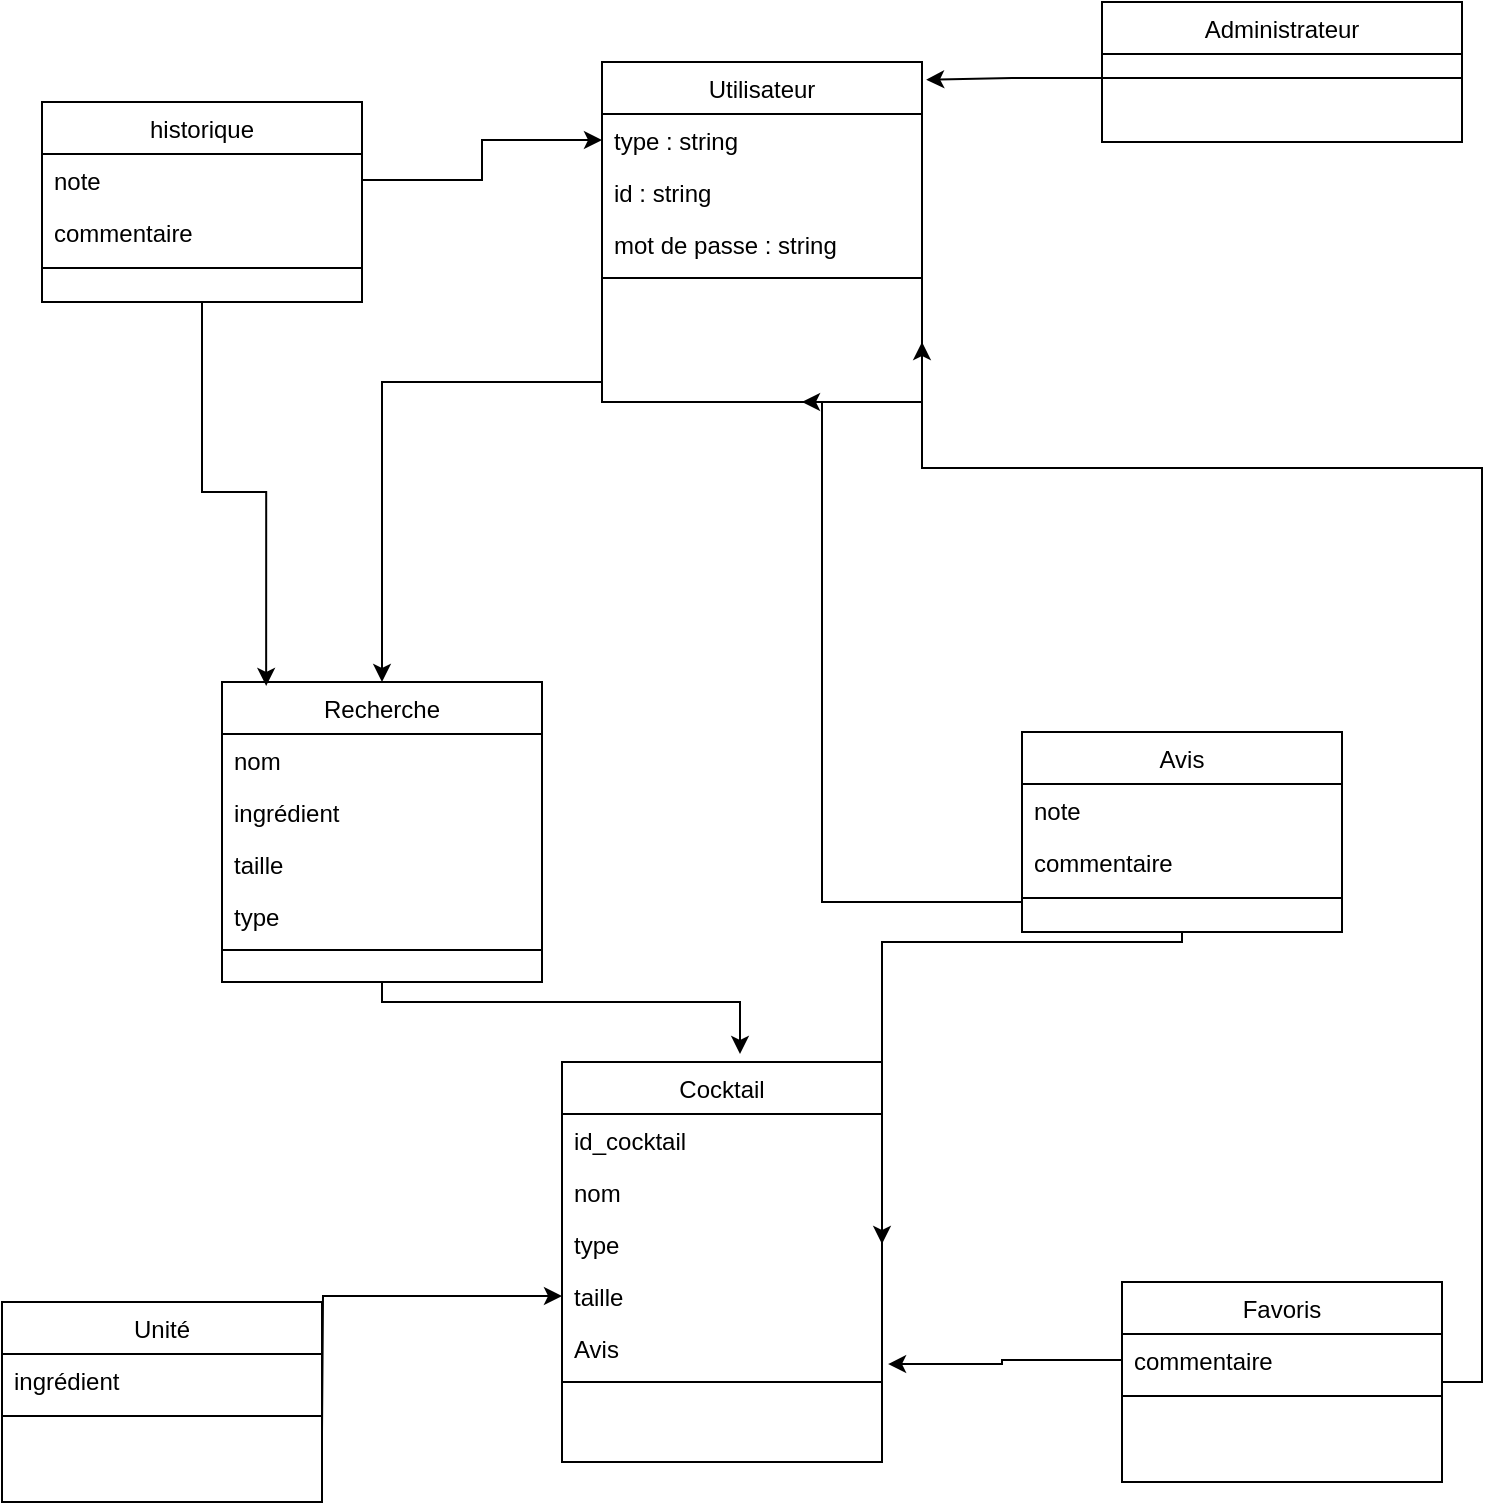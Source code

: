<mxfile version="13.7.5" type="github">
  <diagram id="C5RBs43oDa-KdzZeNtuy" name="Page-1">
    <mxGraphModel dx="1422" dy="790" grid="1" gridSize="10" guides="1" tooltips="1" connect="1" arrows="1" fold="1" page="1" pageScale="1" pageWidth="827" pageHeight="1169" math="0" shadow="0">
      <root>
        <mxCell id="WIyWlLk6GJQsqaUBKTNV-0" />
        <mxCell id="WIyWlLk6GJQsqaUBKTNV-1" parent="WIyWlLk6GJQsqaUBKTNV-0" />
        <mxCell id="9QgLQ_4v5dFS6lOOKzKs-31" style="edgeStyle=orthogonalEdgeStyle;rounded=0;orthogonalLoop=1;jettySize=auto;html=1;" edge="1" parent="WIyWlLk6GJQsqaUBKTNV-1" source="zkfFHV4jXpPFQw0GAbJ--6" target="9QgLQ_4v5dFS6lOOKzKs-23">
          <mxGeometry relative="1" as="geometry">
            <Array as="points">
              <mxPoint x="260" y="320" />
            </Array>
          </mxGeometry>
        </mxCell>
        <mxCell id="zkfFHV4jXpPFQw0GAbJ--6" value="Utilisateur" style="swimlane;fontStyle=0;align=center;verticalAlign=top;childLayout=stackLayout;horizontal=1;startSize=26;horizontalStack=0;resizeParent=1;resizeLast=0;collapsible=1;marginBottom=0;rounded=0;shadow=0;strokeWidth=1;" parent="WIyWlLk6GJQsqaUBKTNV-1" vertex="1">
          <mxGeometry x="370" y="160" width="160" height="170" as="geometry">
            <mxRectangle x="130" y="380" width="160" height="26" as="alternateBounds" />
          </mxGeometry>
        </mxCell>
        <mxCell id="zkfFHV4jXpPFQw0GAbJ--7" value="type : string" style="text;align=left;verticalAlign=top;spacingLeft=4;spacingRight=4;overflow=hidden;rotatable=0;points=[[0,0.5],[1,0.5]];portConstraint=eastwest;" parent="zkfFHV4jXpPFQw0GAbJ--6" vertex="1">
          <mxGeometry y="26" width="160" height="26" as="geometry" />
        </mxCell>
        <mxCell id="zkfFHV4jXpPFQw0GAbJ--8" value="id : string" style="text;align=left;verticalAlign=top;spacingLeft=4;spacingRight=4;overflow=hidden;rotatable=0;points=[[0,0.5],[1,0.5]];portConstraint=eastwest;rounded=0;shadow=0;html=0;" parent="zkfFHV4jXpPFQw0GAbJ--6" vertex="1">
          <mxGeometry y="52" width="160" height="26" as="geometry" />
        </mxCell>
        <mxCell id="9QgLQ_4v5dFS6lOOKzKs-60" value="mot de passe : string" style="text;align=left;verticalAlign=top;spacingLeft=4;spacingRight=4;overflow=hidden;rotatable=0;points=[[0,0.5],[1,0.5]];portConstraint=eastwest;rounded=0;shadow=0;html=0;" vertex="1" parent="zkfFHV4jXpPFQw0GAbJ--6">
          <mxGeometry y="78" width="160" height="26" as="geometry" />
        </mxCell>
        <mxCell id="zkfFHV4jXpPFQw0GAbJ--9" value="" style="line;html=1;strokeWidth=1;align=left;verticalAlign=middle;spacingTop=-1;spacingLeft=3;spacingRight=3;rotatable=0;labelPosition=right;points=[];portConstraint=eastwest;" parent="zkfFHV4jXpPFQw0GAbJ--6" vertex="1">
          <mxGeometry y="104" width="160" height="8" as="geometry" />
        </mxCell>
        <mxCell id="9QgLQ_4v5dFS6lOOKzKs-40" style="edgeStyle=orthogonalEdgeStyle;rounded=0;orthogonalLoop=1;jettySize=auto;html=1;exitX=0.5;exitY=1;exitDx=0;exitDy=0;" edge="1" parent="WIyWlLk6GJQsqaUBKTNV-1" source="9QgLQ_4v5dFS6lOOKzKs-23">
          <mxGeometry relative="1" as="geometry">
            <mxPoint x="439" y="656" as="targetPoint" />
            <Array as="points">
              <mxPoint x="260" y="630" />
              <mxPoint x="439" y="630" />
            </Array>
          </mxGeometry>
        </mxCell>
        <mxCell id="9QgLQ_4v5dFS6lOOKzKs-32" value="Cocktail" style="swimlane;fontStyle=0;align=center;verticalAlign=top;childLayout=stackLayout;horizontal=1;startSize=26;horizontalStack=0;resizeParent=1;resizeLast=0;collapsible=1;marginBottom=0;rounded=0;shadow=0;strokeWidth=1;" vertex="1" parent="WIyWlLk6GJQsqaUBKTNV-1">
          <mxGeometry x="350" y="660" width="160" height="200" as="geometry">
            <mxRectangle x="130" y="380" width="160" height="26" as="alternateBounds" />
          </mxGeometry>
        </mxCell>
        <mxCell id="9QgLQ_4v5dFS6lOOKzKs-33" value="id_cocktail" style="text;align=left;verticalAlign=top;spacingLeft=4;spacingRight=4;overflow=hidden;rotatable=0;points=[[0,0.5],[1,0.5]];portConstraint=eastwest;" vertex="1" parent="9QgLQ_4v5dFS6lOOKzKs-32">
          <mxGeometry y="26" width="160" height="26" as="geometry" />
        </mxCell>
        <mxCell id="9QgLQ_4v5dFS6lOOKzKs-37" value="nom" style="text;align=left;verticalAlign=top;spacingLeft=4;spacingRight=4;overflow=hidden;rotatable=0;points=[[0,0.5],[1,0.5]];portConstraint=eastwest;fontStyle=0" vertex="1" parent="9QgLQ_4v5dFS6lOOKzKs-32">
          <mxGeometry y="52" width="160" height="26" as="geometry" />
        </mxCell>
        <mxCell id="9QgLQ_4v5dFS6lOOKzKs-38" value="type" style="text;align=left;verticalAlign=top;spacingLeft=4;spacingRight=4;overflow=hidden;rotatable=0;points=[[0,0.5],[1,0.5]];portConstraint=eastwest;fontStyle=0" vertex="1" parent="9QgLQ_4v5dFS6lOOKzKs-32">
          <mxGeometry y="78" width="160" height="26" as="geometry" />
        </mxCell>
        <mxCell id="9QgLQ_4v5dFS6lOOKzKs-36" value="taille" style="text;align=left;verticalAlign=top;spacingLeft=4;spacingRight=4;overflow=hidden;rotatable=0;points=[[0,0.5],[1,0.5]];portConstraint=eastwest;" vertex="1" parent="9QgLQ_4v5dFS6lOOKzKs-32">
          <mxGeometry y="104" width="160" height="26" as="geometry" />
        </mxCell>
        <mxCell id="9QgLQ_4v5dFS6lOOKzKs-56" value="Avis" style="text;align=left;verticalAlign=top;spacingLeft=4;spacingRight=4;overflow=hidden;rotatable=0;points=[[0,0.5],[1,0.5]];portConstraint=eastwest;" vertex="1" parent="9QgLQ_4v5dFS6lOOKzKs-32">
          <mxGeometry y="130" width="160" height="26" as="geometry" />
        </mxCell>
        <mxCell id="9QgLQ_4v5dFS6lOOKzKs-35" value="" style="line;html=1;strokeWidth=1;align=left;verticalAlign=middle;spacingTop=-1;spacingLeft=3;spacingRight=3;rotatable=0;labelPosition=right;points=[];portConstraint=eastwest;" vertex="1" parent="9QgLQ_4v5dFS6lOOKzKs-32">
          <mxGeometry y="156" width="160" height="8" as="geometry" />
        </mxCell>
        <mxCell id="9QgLQ_4v5dFS6lOOKzKs-49" style="edgeStyle=orthogonalEdgeStyle;rounded=0;orthogonalLoop=1;jettySize=auto;html=1;entryX=1;entryY=0.5;entryDx=0;entryDy=0;" edge="1" parent="WIyWlLk6GJQsqaUBKTNV-1" source="9QgLQ_4v5dFS6lOOKzKs-43">
          <mxGeometry relative="1" as="geometry">
            <mxPoint x="510" y="751" as="targetPoint" />
            <Array as="points">
              <mxPoint x="660" y="600" />
              <mxPoint x="510" y="600" />
            </Array>
          </mxGeometry>
        </mxCell>
        <mxCell id="9QgLQ_4v5dFS6lOOKzKs-62" style="edgeStyle=orthogonalEdgeStyle;rounded=0;orthogonalLoop=1;jettySize=auto;html=1;" edge="1" parent="WIyWlLk6GJQsqaUBKTNV-1" source="9QgLQ_4v5dFS6lOOKzKs-43">
          <mxGeometry relative="1" as="geometry">
            <mxPoint x="470" y="330" as="targetPoint" />
            <Array as="points">
              <mxPoint x="480" y="580" />
              <mxPoint x="480" y="330" />
            </Array>
          </mxGeometry>
        </mxCell>
        <mxCell id="9QgLQ_4v5dFS6lOOKzKs-23" value="Recherche" style="swimlane;fontStyle=0;align=center;verticalAlign=top;childLayout=stackLayout;horizontal=1;startSize=26;horizontalStack=0;resizeParent=1;resizeLast=0;collapsible=1;marginBottom=0;rounded=0;shadow=0;strokeWidth=1;" vertex="1" parent="WIyWlLk6GJQsqaUBKTNV-1">
          <mxGeometry x="180" y="470" width="160" height="150" as="geometry">
            <mxRectangle x="130" y="380" width="160" height="26" as="alternateBounds" />
          </mxGeometry>
        </mxCell>
        <mxCell id="9QgLQ_4v5dFS6lOOKzKs-24" value="nom" style="text;align=left;verticalAlign=top;spacingLeft=4;spacingRight=4;overflow=hidden;rotatable=0;points=[[0,0.5],[1,0.5]];portConstraint=eastwest;" vertex="1" parent="9QgLQ_4v5dFS6lOOKzKs-23">
          <mxGeometry y="26" width="160" height="26" as="geometry" />
        </mxCell>
        <mxCell id="9QgLQ_4v5dFS6lOOKzKs-25" value="ingrédient" style="text;align=left;verticalAlign=top;spacingLeft=4;spacingRight=4;overflow=hidden;rotatable=0;points=[[0,0.5],[1,0.5]];portConstraint=eastwest;rounded=0;shadow=0;html=0;" vertex="1" parent="9QgLQ_4v5dFS6lOOKzKs-23">
          <mxGeometry y="52" width="160" height="26" as="geometry" />
        </mxCell>
        <mxCell id="9QgLQ_4v5dFS6lOOKzKs-27" value="taille" style="text;align=left;verticalAlign=top;spacingLeft=4;spacingRight=4;overflow=hidden;rotatable=0;points=[[0,0.5],[1,0.5]];portConstraint=eastwest;" vertex="1" parent="9QgLQ_4v5dFS6lOOKzKs-23">
          <mxGeometry y="78" width="160" height="26" as="geometry" />
        </mxCell>
        <mxCell id="9QgLQ_4v5dFS6lOOKzKs-61" value="type" style="text;align=left;verticalAlign=top;spacingLeft=4;spacingRight=4;overflow=hidden;rotatable=0;points=[[0,0.5],[1,0.5]];portConstraint=eastwest;" vertex="1" parent="9QgLQ_4v5dFS6lOOKzKs-23">
          <mxGeometry y="104" width="160" height="26" as="geometry" />
        </mxCell>
        <mxCell id="9QgLQ_4v5dFS6lOOKzKs-26" value="" style="line;html=1;strokeWidth=1;align=left;verticalAlign=middle;spacingTop=-1;spacingLeft=3;spacingRight=3;rotatable=0;labelPosition=right;points=[];portConstraint=eastwest;" vertex="1" parent="9QgLQ_4v5dFS6lOOKzKs-23">
          <mxGeometry y="130" width="160" height="8" as="geometry" />
        </mxCell>
        <mxCell id="9QgLQ_4v5dFS6lOOKzKs-76" style="edgeStyle=orthogonalEdgeStyle;rounded=0;orthogonalLoop=1;jettySize=auto;html=1;entryX=0.138;entryY=0.013;entryDx=0;entryDy=0;entryPerimeter=0;" edge="1" parent="WIyWlLk6GJQsqaUBKTNV-1" source="9QgLQ_4v5dFS6lOOKzKs-63" target="9QgLQ_4v5dFS6lOOKzKs-23">
          <mxGeometry relative="1" as="geometry" />
        </mxCell>
        <mxCell id="9QgLQ_4v5dFS6lOOKzKs-63" value="historique" style="swimlane;fontStyle=0;align=center;verticalAlign=top;childLayout=stackLayout;horizontal=1;startSize=26;horizontalStack=0;resizeParent=1;resizeLast=0;collapsible=1;marginBottom=0;rounded=0;shadow=0;strokeWidth=1;" vertex="1" parent="WIyWlLk6GJQsqaUBKTNV-1">
          <mxGeometry x="90" y="180" width="160" height="100" as="geometry">
            <mxRectangle x="130" y="380" width="160" height="26" as="alternateBounds" />
          </mxGeometry>
        </mxCell>
        <mxCell id="9QgLQ_4v5dFS6lOOKzKs-64" value="note" style="text;align=left;verticalAlign=top;spacingLeft=4;spacingRight=4;overflow=hidden;rotatable=0;points=[[0,0.5],[1,0.5]];portConstraint=eastwest;rounded=0;shadow=0;html=0;" vertex="1" parent="9QgLQ_4v5dFS6lOOKzKs-63">
          <mxGeometry y="26" width="160" height="26" as="geometry" />
        </mxCell>
        <mxCell id="9QgLQ_4v5dFS6lOOKzKs-65" value="commentaire" style="text;align=left;verticalAlign=top;spacingLeft=4;spacingRight=4;overflow=hidden;rotatable=0;points=[[0,0.5],[1,0.5]];portConstraint=eastwest;" vertex="1" parent="9QgLQ_4v5dFS6lOOKzKs-63">
          <mxGeometry y="52" width="160" height="26" as="geometry" />
        </mxCell>
        <mxCell id="9QgLQ_4v5dFS6lOOKzKs-66" value="" style="line;html=1;strokeWidth=1;align=left;verticalAlign=middle;spacingTop=-1;spacingLeft=3;spacingRight=3;rotatable=0;labelPosition=right;points=[];portConstraint=eastwest;" vertex="1" parent="9QgLQ_4v5dFS6lOOKzKs-63">
          <mxGeometry y="78" width="160" height="10" as="geometry" />
        </mxCell>
        <mxCell id="9QgLQ_4v5dFS6lOOKzKs-77" style="edgeStyle=orthogonalEdgeStyle;rounded=0;orthogonalLoop=1;jettySize=auto;html=1;" edge="1" parent="WIyWlLk6GJQsqaUBKTNV-1" source="9QgLQ_4v5dFS6lOOKzKs-67">
          <mxGeometry relative="1" as="geometry">
            <mxPoint x="530" y="300" as="targetPoint" />
            <Array as="points">
              <mxPoint x="810" y="820" />
              <mxPoint x="810" y="363" />
            </Array>
          </mxGeometry>
        </mxCell>
        <mxCell id="9QgLQ_4v5dFS6lOOKzKs-67" value="Favoris" style="swimlane;fontStyle=0;align=center;verticalAlign=top;childLayout=stackLayout;horizontal=1;startSize=26;horizontalStack=0;resizeParent=1;resizeLast=0;collapsible=1;marginBottom=0;rounded=0;shadow=0;strokeWidth=1;" vertex="1" parent="WIyWlLk6GJQsqaUBKTNV-1">
          <mxGeometry x="630" y="770" width="160" height="100" as="geometry">
            <mxRectangle x="130" y="380" width="160" height="26" as="alternateBounds" />
          </mxGeometry>
        </mxCell>
        <mxCell id="9QgLQ_4v5dFS6lOOKzKs-69" value="commentaire" style="text;align=left;verticalAlign=top;spacingLeft=4;spacingRight=4;overflow=hidden;rotatable=0;points=[[0,0.5],[1,0.5]];portConstraint=eastwest;" vertex="1" parent="9QgLQ_4v5dFS6lOOKzKs-67">
          <mxGeometry y="26" width="160" height="26" as="geometry" />
        </mxCell>
        <mxCell id="9QgLQ_4v5dFS6lOOKzKs-70" value="" style="line;html=1;strokeWidth=1;align=left;verticalAlign=middle;spacingTop=-1;spacingLeft=3;spacingRight=3;rotatable=0;labelPosition=right;points=[];portConstraint=eastwest;" vertex="1" parent="9QgLQ_4v5dFS6lOOKzKs-67">
          <mxGeometry y="52" width="160" height="10" as="geometry" />
        </mxCell>
        <mxCell id="9QgLQ_4v5dFS6lOOKzKs-71" value="Unité" style="swimlane;fontStyle=0;align=center;verticalAlign=top;childLayout=stackLayout;horizontal=1;startSize=26;horizontalStack=0;resizeParent=1;resizeLast=0;collapsible=1;marginBottom=0;rounded=0;shadow=0;strokeWidth=1;" vertex="1" parent="WIyWlLk6GJQsqaUBKTNV-1">
          <mxGeometry x="70" y="780" width="160" height="100" as="geometry">
            <mxRectangle x="130" y="380" width="160" height="26" as="alternateBounds" />
          </mxGeometry>
        </mxCell>
        <mxCell id="9QgLQ_4v5dFS6lOOKzKs-72" value="ingrédient" style="text;align=left;verticalAlign=top;spacingLeft=4;spacingRight=4;overflow=hidden;rotatable=0;points=[[0,0.5],[1,0.5]];portConstraint=eastwest;rounded=0;shadow=0;html=0;" vertex="1" parent="9QgLQ_4v5dFS6lOOKzKs-71">
          <mxGeometry y="26" width="160" height="26" as="geometry" />
        </mxCell>
        <mxCell id="9QgLQ_4v5dFS6lOOKzKs-74" value="" style="line;html=1;strokeWidth=1;align=left;verticalAlign=middle;spacingTop=-1;spacingLeft=3;spacingRight=3;rotatable=0;labelPosition=right;points=[];portConstraint=eastwest;" vertex="1" parent="9QgLQ_4v5dFS6lOOKzKs-71">
          <mxGeometry y="52" width="160" height="10" as="geometry" />
        </mxCell>
        <mxCell id="9QgLQ_4v5dFS6lOOKzKs-75" style="edgeStyle=orthogonalEdgeStyle;rounded=0;orthogonalLoop=1;jettySize=auto;html=1;entryX=0;entryY=0.5;entryDx=0;entryDy=0;" edge="1" parent="WIyWlLk6GJQsqaUBKTNV-1" source="9QgLQ_4v5dFS6lOOKzKs-64" target="zkfFHV4jXpPFQw0GAbJ--7">
          <mxGeometry relative="1" as="geometry" />
        </mxCell>
        <mxCell id="9QgLQ_4v5dFS6lOOKzKs-78" style="edgeStyle=orthogonalEdgeStyle;rounded=0;orthogonalLoop=1;jettySize=auto;html=1;entryX=1.019;entryY=0.808;entryDx=0;entryDy=0;entryPerimeter=0;" edge="1" parent="WIyWlLk6GJQsqaUBKTNV-1" source="9QgLQ_4v5dFS6lOOKzKs-69" target="9QgLQ_4v5dFS6lOOKzKs-56">
          <mxGeometry relative="1" as="geometry" />
        </mxCell>
        <mxCell id="9QgLQ_4v5dFS6lOOKzKs-79" style="edgeStyle=orthogonalEdgeStyle;rounded=0;orthogonalLoop=1;jettySize=auto;html=1;entryX=0;entryY=0.5;entryDx=0;entryDy=0;" edge="1" parent="WIyWlLk6GJQsqaUBKTNV-1" target="9QgLQ_4v5dFS6lOOKzKs-36">
          <mxGeometry relative="1" as="geometry">
            <mxPoint x="230" y="845" as="sourcePoint" />
          </mxGeometry>
        </mxCell>
        <mxCell id="zkfFHV4jXpPFQw0GAbJ--17" value="Administrateur" style="swimlane;fontStyle=0;align=center;verticalAlign=top;childLayout=stackLayout;horizontal=1;startSize=26;horizontalStack=0;resizeParent=1;resizeLast=0;collapsible=1;marginBottom=0;rounded=0;shadow=0;strokeWidth=1;" parent="WIyWlLk6GJQsqaUBKTNV-1" vertex="1">
          <mxGeometry x="620" y="130" width="180" height="70" as="geometry">
            <mxRectangle x="550" y="140" width="160" height="26" as="alternateBounds" />
          </mxGeometry>
        </mxCell>
        <mxCell id="zkfFHV4jXpPFQw0GAbJ--23" value="" style="line;html=1;strokeWidth=1;align=left;verticalAlign=middle;spacingTop=-1;spacingLeft=3;spacingRight=3;rotatable=0;labelPosition=right;points=[];portConstraint=eastwest;" parent="zkfFHV4jXpPFQw0GAbJ--17" vertex="1">
          <mxGeometry y="26" width="180" height="24" as="geometry" />
        </mxCell>
        <mxCell id="9QgLQ_4v5dFS6lOOKzKs-82" style="edgeStyle=orthogonalEdgeStyle;rounded=0;orthogonalLoop=1;jettySize=auto;html=1;entryX=1.013;entryY=0.052;entryDx=0;entryDy=0;entryPerimeter=0;" edge="1" parent="WIyWlLk6GJQsqaUBKTNV-1" source="zkfFHV4jXpPFQw0GAbJ--23" target="zkfFHV4jXpPFQw0GAbJ--6">
          <mxGeometry relative="1" as="geometry" />
        </mxCell>
        <mxCell id="9QgLQ_4v5dFS6lOOKzKs-43" value="Avis" style="swimlane;fontStyle=0;align=center;verticalAlign=top;childLayout=stackLayout;horizontal=1;startSize=26;horizontalStack=0;resizeParent=1;resizeLast=0;collapsible=1;marginBottom=0;rounded=0;shadow=0;strokeWidth=1;" vertex="1" parent="WIyWlLk6GJQsqaUBKTNV-1">
          <mxGeometry x="580" y="495" width="160" height="100" as="geometry">
            <mxRectangle x="130" y="380" width="160" height="26" as="alternateBounds" />
          </mxGeometry>
        </mxCell>
        <mxCell id="9QgLQ_4v5dFS6lOOKzKs-45" value="note" style="text;align=left;verticalAlign=top;spacingLeft=4;spacingRight=4;overflow=hidden;rotatable=0;points=[[0,0.5],[1,0.5]];portConstraint=eastwest;rounded=0;shadow=0;html=0;" vertex="1" parent="9QgLQ_4v5dFS6lOOKzKs-43">
          <mxGeometry y="26" width="160" height="26" as="geometry" />
        </mxCell>
        <mxCell id="9QgLQ_4v5dFS6lOOKzKs-46" value="commentaire" style="text;align=left;verticalAlign=top;spacingLeft=4;spacingRight=4;overflow=hidden;rotatable=0;points=[[0,0.5],[1,0.5]];portConstraint=eastwest;" vertex="1" parent="9QgLQ_4v5dFS6lOOKzKs-43">
          <mxGeometry y="52" width="160" height="26" as="geometry" />
        </mxCell>
        <mxCell id="9QgLQ_4v5dFS6lOOKzKs-47" value="" style="line;html=1;strokeWidth=1;align=left;verticalAlign=middle;spacingTop=-1;spacingLeft=3;spacingRight=3;rotatable=0;labelPosition=right;points=[];portConstraint=eastwest;" vertex="1" parent="9QgLQ_4v5dFS6lOOKzKs-43">
          <mxGeometry y="78" width="160" height="10" as="geometry" />
        </mxCell>
      </root>
    </mxGraphModel>
  </diagram>
</mxfile>
